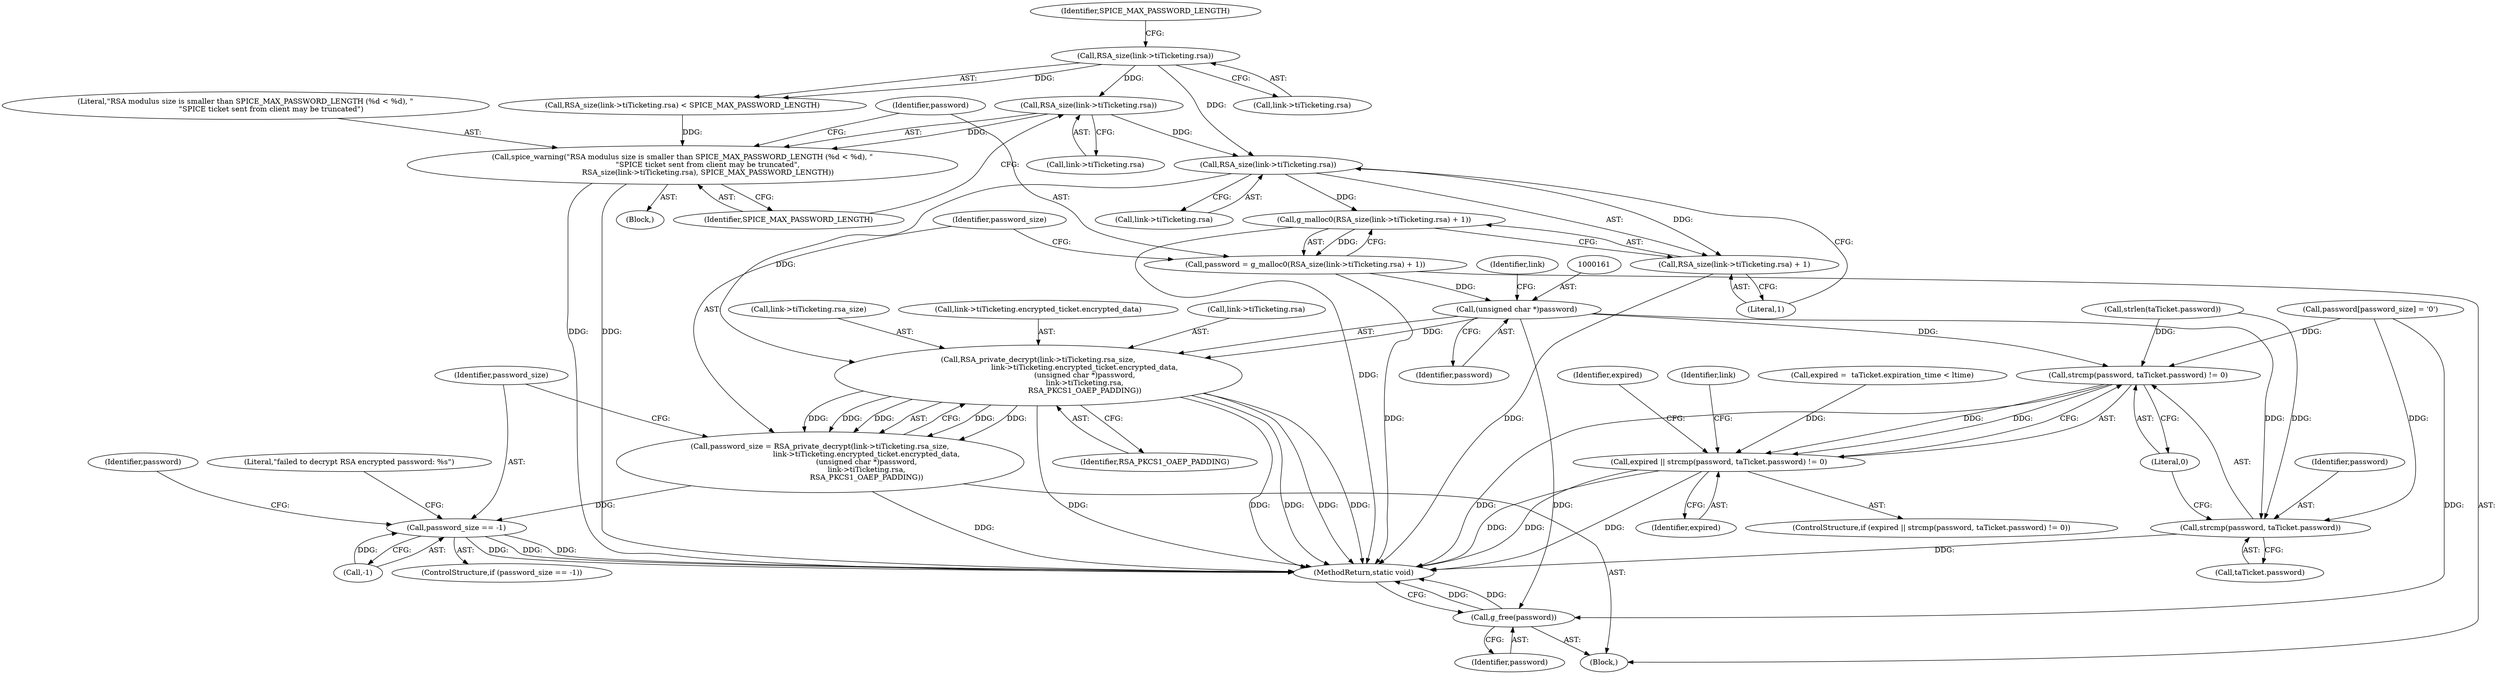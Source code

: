 digraph "0_spice_8af619009660b24e0b41ad26b30289eea288fcc2@pointer" {
"1000127" [label="(Call,RSA_size(link->tiTicketing.rsa))"];
"1000117" [label="(Call,RSA_size(link->tiTicketing.rsa))"];
"1000125" [label="(Call,spice_warning(\"RSA modulus size is smaller than SPICE_MAX_PASSWORD_LENGTH (%d < %d), \"\n                      \"SPICE ticket sent from client may be truncated\",\n                      RSA_size(link->tiTicketing.rsa), SPICE_MAX_PASSWORD_LENGTH))"];
"1000138" [label="(Call,RSA_size(link->tiTicketing.rsa))"];
"1000136" [label="(Call,g_malloc0(RSA_size(link->tiTicketing.rsa) + 1))"];
"1000134" [label="(Call,password = g_malloc0(RSA_size(link->tiTicketing.rsa) + 1))"];
"1000160" [label="(Call,(unsigned char *)password)"];
"1000147" [label="(Call,RSA_private_decrypt(link->tiTicketing.rsa_size,\n                                        link->tiTicketing.encrypted_ticket.encrypted_data,\n                                        (unsigned char *)password,\n                                        link->tiTicketing.rsa,\n                                        RSA_PKCS1_OAEP_PADDING))"];
"1000145" [label="(Call,password_size = RSA_private_decrypt(link->tiTicketing.rsa_size,\n                                        link->tiTicketing.encrypted_ticket.encrypted_data,\n                                        (unsigned char *)password,\n                                        link->tiTicketing.rsa,\n                                        RSA_PKCS1_OAEP_PADDING))"];
"1000170" [label="(Call,password_size == -1)"];
"1000216" [label="(Call,strcmp(password, taTicket.password) != 0)"];
"1000214" [label="(Call,expired || strcmp(password, taTicket.password) != 0)"];
"1000217" [label="(Call,strcmp(password, taTicket.password))"];
"1000244" [label="(Call,g_free(password))"];
"1000137" [label="(Call,RSA_size(link->tiTicketing.rsa) + 1)"];
"1000139" [label="(Call,link->tiTicketing.rsa)"];
"1000126" [label="(Literal,\"RSA modulus size is smaller than SPICE_MAX_PASSWORD_LENGTH (%d < %d), \"\n                      \"SPICE ticket sent from client may be truncated\")"];
"1000128" [label="(Call,link->tiTicketing.rsa)"];
"1000246" [label="(MethodReturn,static void)"];
"1000137" [label="(Call,RSA_size(link->tiTicketing.rsa) + 1)"];
"1000215" [label="(Identifier,expired)"];
"1000222" [label="(Literal,0)"];
"1000225" [label="(Identifier,expired)"];
"1000117" [label="(Call,RSA_size(link->tiTicketing.rsa))"];
"1000204" [label="(Call,strlen(taTicket.password))"];
"1000171" [label="(Identifier,password_size)"];
"1000213" [label="(ControlStructure,if (expired || strcmp(password, taTicket.password) != 0))"];
"1000165" [label="(Identifier,link)"];
"1000219" [label="(Call,taTicket.password)"];
"1000118" [label="(Call,link->tiTicketing.rsa)"];
"1000136" [label="(Call,g_malloc0(RSA_size(link->tiTicketing.rsa) + 1))"];
"1000138" [label="(Call,RSA_size(link->tiTicketing.rsa))"];
"1000135" [label="(Identifier,password)"];
"1000147" [label="(Call,RSA_private_decrypt(link->tiTicketing.rsa_size,\n                                        link->tiTicketing.encrypted_ticket.encrypted_data,\n                                        (unsigned char *)password,\n                                        link->tiTicketing.rsa,\n                                        RSA_PKCS1_OAEP_PADDING))"];
"1000160" [label="(Call,(unsigned char *)password)"];
"1000216" [label="(Call,strcmp(password, taTicket.password) != 0)"];
"1000148" [label="(Call,link->tiTicketing.rsa_size)"];
"1000169" [label="(ControlStructure,if (password_size == -1))"];
"1000214" [label="(Call,expired || strcmp(password, taTicket.password) != 0)"];
"1000146" [label="(Identifier,password_size)"];
"1000124" [label="(Block,)"];
"1000183" [label="(Identifier,password)"];
"1000217" [label="(Call,strcmp(password, taTicket.password))"];
"1000133" [label="(Identifier,SPICE_MAX_PASSWORD_LENGTH)"];
"1000153" [label="(Call,link->tiTicketing.encrypted_ticket.encrypted_data)"];
"1000245" [label="(Identifier,password)"];
"1000125" [label="(Call,spice_warning(\"RSA modulus size is smaller than SPICE_MAX_PASSWORD_LENGTH (%d < %d), \"\n                      \"SPICE ticket sent from client may be truncated\",\n                      RSA_size(link->tiTicketing.rsa), SPICE_MAX_PASSWORD_LENGTH))"];
"1000127" [label="(Call,RSA_size(link->tiTicketing.rsa))"];
"1000162" [label="(Identifier,password)"];
"1000168" [label="(Identifier,RSA_PKCS1_OAEP_PADDING)"];
"1000163" [label="(Call,link->tiTicketing.rsa)"];
"1000235" [label="(Identifier,link)"];
"1000102" [label="(Block,)"];
"1000116" [label="(Call,RSA_size(link->tiTicketing.rsa) < SPICE_MAX_PASSWORD_LENGTH)"];
"1000244" [label="(Call,g_free(password))"];
"1000195" [label="(Call,expired =  taTicket.expiration_time < ltime)"];
"1000176" [label="(Literal,\"failed to decrypt RSA encrypted password: %s\")"];
"1000134" [label="(Call,password = g_malloc0(RSA_size(link->tiTicketing.rsa) + 1))"];
"1000170" [label="(Call,password_size == -1)"];
"1000145" [label="(Call,password_size = RSA_private_decrypt(link->tiTicketing.rsa_size,\n                                        link->tiTicketing.encrypted_ticket.encrypted_data,\n                                        (unsigned char *)password,\n                                        link->tiTicketing.rsa,\n                                        RSA_PKCS1_OAEP_PADDING))"];
"1000218" [label="(Identifier,password)"];
"1000172" [label="(Call,-1)"];
"1000123" [label="(Identifier,SPICE_MAX_PASSWORD_LENGTH)"];
"1000181" [label="(Call,password[password_size] = '\0')"];
"1000144" [label="(Literal,1)"];
"1000127" -> "1000125"  [label="AST: "];
"1000127" -> "1000128"  [label="CFG: "];
"1000128" -> "1000127"  [label="AST: "];
"1000133" -> "1000127"  [label="CFG: "];
"1000127" -> "1000125"  [label="DDG: "];
"1000117" -> "1000127"  [label="DDG: "];
"1000127" -> "1000138"  [label="DDG: "];
"1000117" -> "1000116"  [label="AST: "];
"1000117" -> "1000118"  [label="CFG: "];
"1000118" -> "1000117"  [label="AST: "];
"1000123" -> "1000117"  [label="CFG: "];
"1000117" -> "1000116"  [label="DDG: "];
"1000117" -> "1000138"  [label="DDG: "];
"1000125" -> "1000124"  [label="AST: "];
"1000125" -> "1000133"  [label="CFG: "];
"1000126" -> "1000125"  [label="AST: "];
"1000133" -> "1000125"  [label="AST: "];
"1000135" -> "1000125"  [label="CFG: "];
"1000125" -> "1000246"  [label="DDG: "];
"1000125" -> "1000246"  [label="DDG: "];
"1000116" -> "1000125"  [label="DDG: "];
"1000138" -> "1000137"  [label="AST: "];
"1000138" -> "1000139"  [label="CFG: "];
"1000139" -> "1000138"  [label="AST: "];
"1000144" -> "1000138"  [label="CFG: "];
"1000138" -> "1000136"  [label="DDG: "];
"1000138" -> "1000137"  [label="DDG: "];
"1000138" -> "1000147"  [label="DDG: "];
"1000136" -> "1000134"  [label="AST: "];
"1000136" -> "1000137"  [label="CFG: "];
"1000137" -> "1000136"  [label="AST: "];
"1000134" -> "1000136"  [label="CFG: "];
"1000136" -> "1000246"  [label="DDG: "];
"1000136" -> "1000134"  [label="DDG: "];
"1000134" -> "1000102"  [label="AST: "];
"1000135" -> "1000134"  [label="AST: "];
"1000146" -> "1000134"  [label="CFG: "];
"1000134" -> "1000246"  [label="DDG: "];
"1000134" -> "1000160"  [label="DDG: "];
"1000160" -> "1000147"  [label="AST: "];
"1000160" -> "1000162"  [label="CFG: "];
"1000161" -> "1000160"  [label="AST: "];
"1000162" -> "1000160"  [label="AST: "];
"1000165" -> "1000160"  [label="CFG: "];
"1000160" -> "1000147"  [label="DDG: "];
"1000160" -> "1000216"  [label="DDG: "];
"1000160" -> "1000217"  [label="DDG: "];
"1000160" -> "1000244"  [label="DDG: "];
"1000147" -> "1000145"  [label="AST: "];
"1000147" -> "1000168"  [label="CFG: "];
"1000148" -> "1000147"  [label="AST: "];
"1000153" -> "1000147"  [label="AST: "];
"1000163" -> "1000147"  [label="AST: "];
"1000168" -> "1000147"  [label="AST: "];
"1000145" -> "1000147"  [label="CFG: "];
"1000147" -> "1000246"  [label="DDG: "];
"1000147" -> "1000246"  [label="DDG: "];
"1000147" -> "1000246"  [label="DDG: "];
"1000147" -> "1000246"  [label="DDG: "];
"1000147" -> "1000246"  [label="DDG: "];
"1000147" -> "1000145"  [label="DDG: "];
"1000147" -> "1000145"  [label="DDG: "];
"1000147" -> "1000145"  [label="DDG: "];
"1000147" -> "1000145"  [label="DDG: "];
"1000147" -> "1000145"  [label="DDG: "];
"1000145" -> "1000102"  [label="AST: "];
"1000146" -> "1000145"  [label="AST: "];
"1000171" -> "1000145"  [label="CFG: "];
"1000145" -> "1000246"  [label="DDG: "];
"1000145" -> "1000170"  [label="DDG: "];
"1000170" -> "1000169"  [label="AST: "];
"1000170" -> "1000172"  [label="CFG: "];
"1000171" -> "1000170"  [label="AST: "];
"1000172" -> "1000170"  [label="AST: "];
"1000176" -> "1000170"  [label="CFG: "];
"1000183" -> "1000170"  [label="CFG: "];
"1000170" -> "1000246"  [label="DDG: "];
"1000170" -> "1000246"  [label="DDG: "];
"1000170" -> "1000246"  [label="DDG: "];
"1000172" -> "1000170"  [label="DDG: "];
"1000216" -> "1000214"  [label="AST: "];
"1000216" -> "1000222"  [label="CFG: "];
"1000217" -> "1000216"  [label="AST: "];
"1000222" -> "1000216"  [label="AST: "];
"1000214" -> "1000216"  [label="CFG: "];
"1000216" -> "1000246"  [label="DDG: "];
"1000216" -> "1000214"  [label="DDG: "];
"1000216" -> "1000214"  [label="DDG: "];
"1000181" -> "1000216"  [label="DDG: "];
"1000204" -> "1000216"  [label="DDG: "];
"1000214" -> "1000213"  [label="AST: "];
"1000214" -> "1000215"  [label="CFG: "];
"1000215" -> "1000214"  [label="AST: "];
"1000225" -> "1000214"  [label="CFG: "];
"1000235" -> "1000214"  [label="CFG: "];
"1000214" -> "1000246"  [label="DDG: "];
"1000214" -> "1000246"  [label="DDG: "];
"1000214" -> "1000246"  [label="DDG: "];
"1000195" -> "1000214"  [label="DDG: "];
"1000217" -> "1000219"  [label="CFG: "];
"1000218" -> "1000217"  [label="AST: "];
"1000219" -> "1000217"  [label="AST: "];
"1000222" -> "1000217"  [label="CFG: "];
"1000217" -> "1000246"  [label="DDG: "];
"1000181" -> "1000217"  [label="DDG: "];
"1000204" -> "1000217"  [label="DDG: "];
"1000244" -> "1000102"  [label="AST: "];
"1000244" -> "1000245"  [label="CFG: "];
"1000245" -> "1000244"  [label="AST: "];
"1000246" -> "1000244"  [label="CFG: "];
"1000244" -> "1000246"  [label="DDG: "];
"1000244" -> "1000246"  [label="DDG: "];
"1000181" -> "1000244"  [label="DDG: "];
"1000137" -> "1000144"  [label="CFG: "];
"1000144" -> "1000137"  [label="AST: "];
"1000137" -> "1000246"  [label="DDG: "];
}
